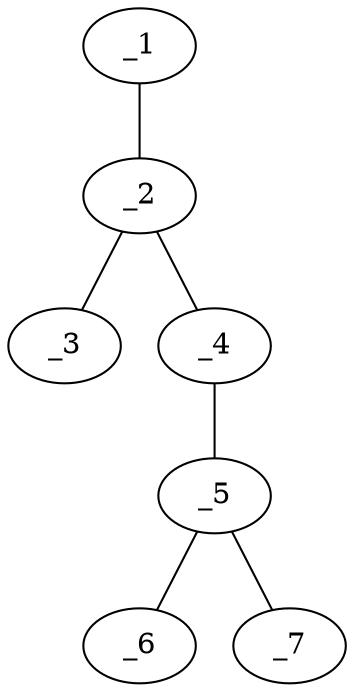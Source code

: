 graph molid632231 {
	_1	 [charge=0,
		chem=4,
		symbol="N  ",
		x=2,
		y="0.75"];
	_2	 [charge=0,
		chem=1,
		symbol="C  ",
		x="2.866",
		y="0.25"];
	_1 -- _2	 [valence=1];
	_3	 [charge=0,
		chem=2,
		symbol="O  ",
		x="2.866",
		y="-0.75"];
	_2 -- _3	 [valence=2];
	_4	 [charge=0,
		chem=1,
		symbol="C  ",
		x="3.7321",
		y="0.75"];
	_2 -- _4	 [valence=1];
	_5	 [charge=0,
		chem=1,
		symbol="C  ",
		x="4.5981",
		y="0.25"];
	_4 -- _5	 [valence=1];
	_6	 [charge=0,
		chem=2,
		symbol="O  ",
		x="5.4641",
		y="0.75"];
	_5 -- _6	 [valence=2];
	_7	 [charge=0,
		chem=1,
		symbol="C  ",
		x="4.5981",
		y="-0.75"];
	_5 -- _7	 [valence=1];
}
